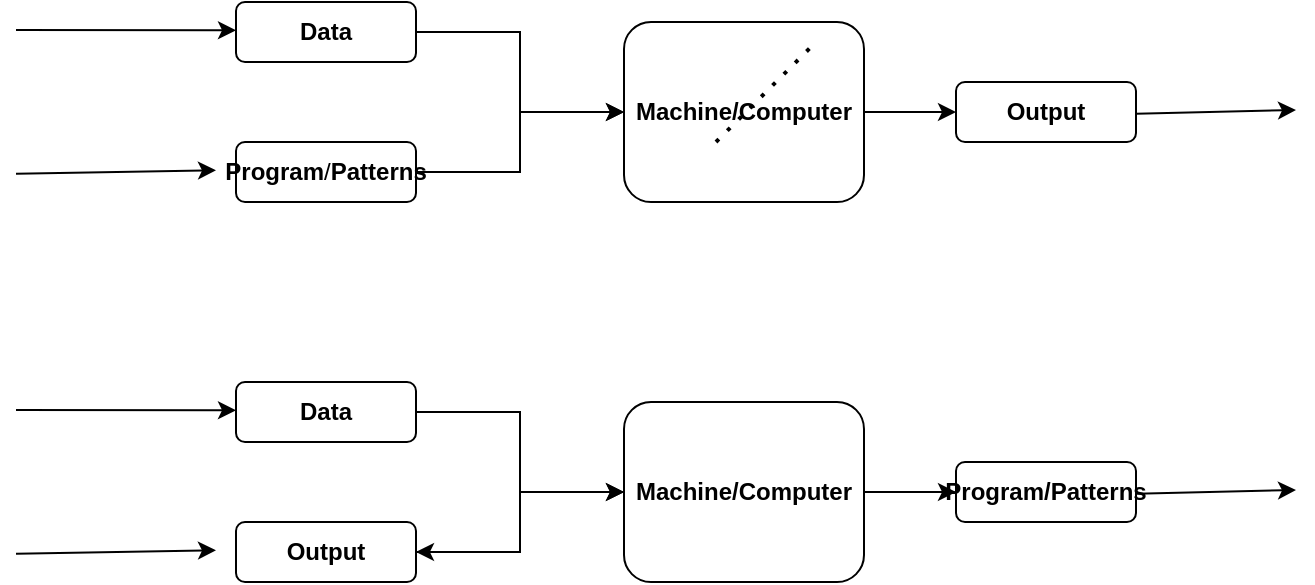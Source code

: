 <mxfile version="25.0.3">
  <diagram id="prtHgNgQTEPvFCAcTncT" name="Page-1">
    <mxGraphModel dx="1364" dy="795" grid="1" gridSize="10" guides="1" tooltips="1" connect="1" arrows="1" fold="1" page="1" pageScale="1" pageWidth="827" pageHeight="1169" math="0" shadow="0">
      <root>
        <mxCell id="0" />
        <mxCell id="1" parent="0" />
        <mxCell id="SgXzPMNRiEPJ3qYtWyIl-13" style="edgeStyle=orthogonalEdgeStyle;rounded=0;orthogonalLoop=1;jettySize=auto;html=1;exitX=1;exitY=0.5;exitDx=0;exitDy=0;entryX=0;entryY=0.5;entryDx=0;entryDy=0;" edge="1" parent="1" source="SgXzPMNRiEPJ3qYtWyIl-1" target="SgXzPMNRiEPJ3qYtWyIl-12">
          <mxGeometry relative="1" as="geometry" />
        </mxCell>
        <mxCell id="SgXzPMNRiEPJ3qYtWyIl-1" value="&lt;b&gt;Machine/Computer&lt;/b&gt;" style="rounded=1;whiteSpace=wrap;html=1;" vertex="1" parent="1">
          <mxGeometry x="344" y="380" width="120" height="90" as="geometry" />
        </mxCell>
        <mxCell id="SgXzPMNRiEPJ3qYtWyIl-10" style="edgeStyle=orthogonalEdgeStyle;rounded=0;orthogonalLoop=1;jettySize=auto;html=1;exitX=1;exitY=0.5;exitDx=0;exitDy=0;entryX=0;entryY=0.5;entryDx=0;entryDy=0;" edge="1" parent="1" source="SgXzPMNRiEPJ3qYtWyIl-5" target="SgXzPMNRiEPJ3qYtWyIl-1">
          <mxGeometry relative="1" as="geometry" />
        </mxCell>
        <mxCell id="SgXzPMNRiEPJ3qYtWyIl-5" value="&lt;b&gt;Data&lt;/b&gt;" style="rounded=1;whiteSpace=wrap;html=1;" vertex="1" parent="1">
          <mxGeometry x="150" y="370" width="90" height="30" as="geometry" />
        </mxCell>
        <mxCell id="SgXzPMNRiEPJ3qYtWyIl-7" value="" style="endArrow=classic;html=1;rounded=0;entryX=0;entryY=0.25;entryDx=0;entryDy=0;" edge="1" parent="1">
          <mxGeometry width="50" height="50" relative="1" as="geometry">
            <mxPoint x="40" y="384" as="sourcePoint" />
            <mxPoint x="150" y="384.14" as="targetPoint" />
          </mxGeometry>
        </mxCell>
        <mxCell id="SgXzPMNRiEPJ3qYtWyIl-9" value="" style="edgeStyle=orthogonalEdgeStyle;rounded=0;orthogonalLoop=1;jettySize=auto;html=1;" edge="1" parent="1" source="SgXzPMNRiEPJ3qYtWyIl-8" target="SgXzPMNRiEPJ3qYtWyIl-1">
          <mxGeometry relative="1" as="geometry" />
        </mxCell>
        <mxCell id="SgXzPMNRiEPJ3qYtWyIl-8" value="&lt;b&gt;Program&lt;/b&gt;/&lt;b&gt;Patterns&lt;/b&gt;" style="rounded=1;whiteSpace=wrap;html=1;" vertex="1" parent="1">
          <mxGeometry x="150" y="440" width="90" height="30" as="geometry" />
        </mxCell>
        <mxCell id="SgXzPMNRiEPJ3qYtWyIl-11" value="" style="endArrow=classic;html=1;rounded=0;entryX=0;entryY=0.25;entryDx=0;entryDy=0;" edge="1" parent="1">
          <mxGeometry width="50" height="50" relative="1" as="geometry">
            <mxPoint x="40" y="455.864" as="sourcePoint" />
            <mxPoint x="140" y="454.14" as="targetPoint" />
          </mxGeometry>
        </mxCell>
        <mxCell id="SgXzPMNRiEPJ3qYtWyIl-12" value="&lt;b&gt;Output&lt;/b&gt;" style="rounded=1;whiteSpace=wrap;html=1;" vertex="1" parent="1">
          <mxGeometry x="510" y="410" width="90" height="30" as="geometry" />
        </mxCell>
        <mxCell id="SgXzPMNRiEPJ3qYtWyIl-16" value="" style="endArrow=classic;html=1;rounded=0;" edge="1" parent="1">
          <mxGeometry width="50" height="50" relative="1" as="geometry">
            <mxPoint x="600" y="425.864" as="sourcePoint" />
            <mxPoint x="680" y="424" as="targetPoint" />
          </mxGeometry>
        </mxCell>
        <mxCell id="SgXzPMNRiEPJ3qYtWyIl-17" style="edgeStyle=orthogonalEdgeStyle;rounded=0;orthogonalLoop=1;jettySize=auto;html=1;exitX=1;exitY=0.5;exitDx=0;exitDy=0;entryX=0;entryY=0.5;entryDx=0;entryDy=0;" edge="1" parent="1" source="SgXzPMNRiEPJ3qYtWyIl-18" target="SgXzPMNRiEPJ3qYtWyIl-25">
          <mxGeometry relative="1" as="geometry" />
        </mxCell>
        <mxCell id="SgXzPMNRiEPJ3qYtWyIl-27" value="" style="edgeStyle=orthogonalEdgeStyle;rounded=0;orthogonalLoop=1;jettySize=auto;html=1;" edge="1" parent="1" source="SgXzPMNRiEPJ3qYtWyIl-18" target="SgXzPMNRiEPJ3qYtWyIl-23">
          <mxGeometry relative="1" as="geometry" />
        </mxCell>
        <mxCell id="SgXzPMNRiEPJ3qYtWyIl-18" value="&lt;b&gt;Machine/Computer&lt;/b&gt;" style="rounded=1;whiteSpace=wrap;html=1;" vertex="1" parent="1">
          <mxGeometry x="344" y="570" width="120" height="90" as="geometry" />
        </mxCell>
        <mxCell id="SgXzPMNRiEPJ3qYtWyIl-19" style="edgeStyle=orthogonalEdgeStyle;rounded=0;orthogonalLoop=1;jettySize=auto;html=1;exitX=1;exitY=0.5;exitDx=0;exitDy=0;entryX=0;entryY=0.5;entryDx=0;entryDy=0;" edge="1" parent="1" source="SgXzPMNRiEPJ3qYtWyIl-20" target="SgXzPMNRiEPJ3qYtWyIl-18">
          <mxGeometry relative="1" as="geometry" />
        </mxCell>
        <mxCell id="SgXzPMNRiEPJ3qYtWyIl-20" value="&lt;b&gt;Data&lt;/b&gt;" style="rounded=1;whiteSpace=wrap;html=1;" vertex="1" parent="1">
          <mxGeometry x="150" y="560" width="90" height="30" as="geometry" />
        </mxCell>
        <mxCell id="SgXzPMNRiEPJ3qYtWyIl-21" value="" style="endArrow=classic;html=1;rounded=0;entryX=0;entryY=0.25;entryDx=0;entryDy=0;" edge="1" parent="1">
          <mxGeometry width="50" height="50" relative="1" as="geometry">
            <mxPoint x="40" y="574" as="sourcePoint" />
            <mxPoint x="150" y="574.14" as="targetPoint" />
          </mxGeometry>
        </mxCell>
        <mxCell id="SgXzPMNRiEPJ3qYtWyIl-22" value="" style="edgeStyle=orthogonalEdgeStyle;rounded=0;orthogonalLoop=1;jettySize=auto;html=1;" edge="1" parent="1" source="SgXzPMNRiEPJ3qYtWyIl-23" target="SgXzPMNRiEPJ3qYtWyIl-18">
          <mxGeometry relative="1" as="geometry" />
        </mxCell>
        <mxCell id="SgXzPMNRiEPJ3qYtWyIl-23" value="&lt;b&gt;Output&lt;/b&gt;" style="rounded=1;whiteSpace=wrap;html=1;" vertex="1" parent="1">
          <mxGeometry x="150" y="630" width="90" height="30" as="geometry" />
        </mxCell>
        <mxCell id="SgXzPMNRiEPJ3qYtWyIl-24" value="" style="endArrow=classic;html=1;rounded=0;entryX=0;entryY=0.25;entryDx=0;entryDy=0;" edge="1" parent="1">
          <mxGeometry width="50" height="50" relative="1" as="geometry">
            <mxPoint x="40" y="645.864" as="sourcePoint" />
            <mxPoint x="140" y="644.14" as="targetPoint" />
          </mxGeometry>
        </mxCell>
        <mxCell id="SgXzPMNRiEPJ3qYtWyIl-25" value="&lt;b&gt;Program/Patterns&lt;/b&gt;" style="rounded=1;whiteSpace=wrap;html=1;" vertex="1" parent="1">
          <mxGeometry x="510" y="600" width="90" height="30" as="geometry" />
        </mxCell>
        <mxCell id="SgXzPMNRiEPJ3qYtWyIl-26" value="" style="endArrow=classic;html=1;rounded=0;" edge="1" parent="1">
          <mxGeometry width="50" height="50" relative="1" as="geometry">
            <mxPoint x="600" y="615.864" as="sourcePoint" />
            <mxPoint x="680" y="614" as="targetPoint" />
          </mxGeometry>
        </mxCell>
        <mxCell id="SgXzPMNRiEPJ3qYtWyIl-28" value="" style="endArrow=none;dashed=1;html=1;dashPattern=1 3;strokeWidth=2;rounded=0;" edge="1" parent="1">
          <mxGeometry width="50" height="50" relative="1" as="geometry">
            <mxPoint x="390" y="440" as="sourcePoint" />
            <mxPoint x="440" y="390" as="targetPoint" />
          </mxGeometry>
        </mxCell>
      </root>
    </mxGraphModel>
  </diagram>
</mxfile>
